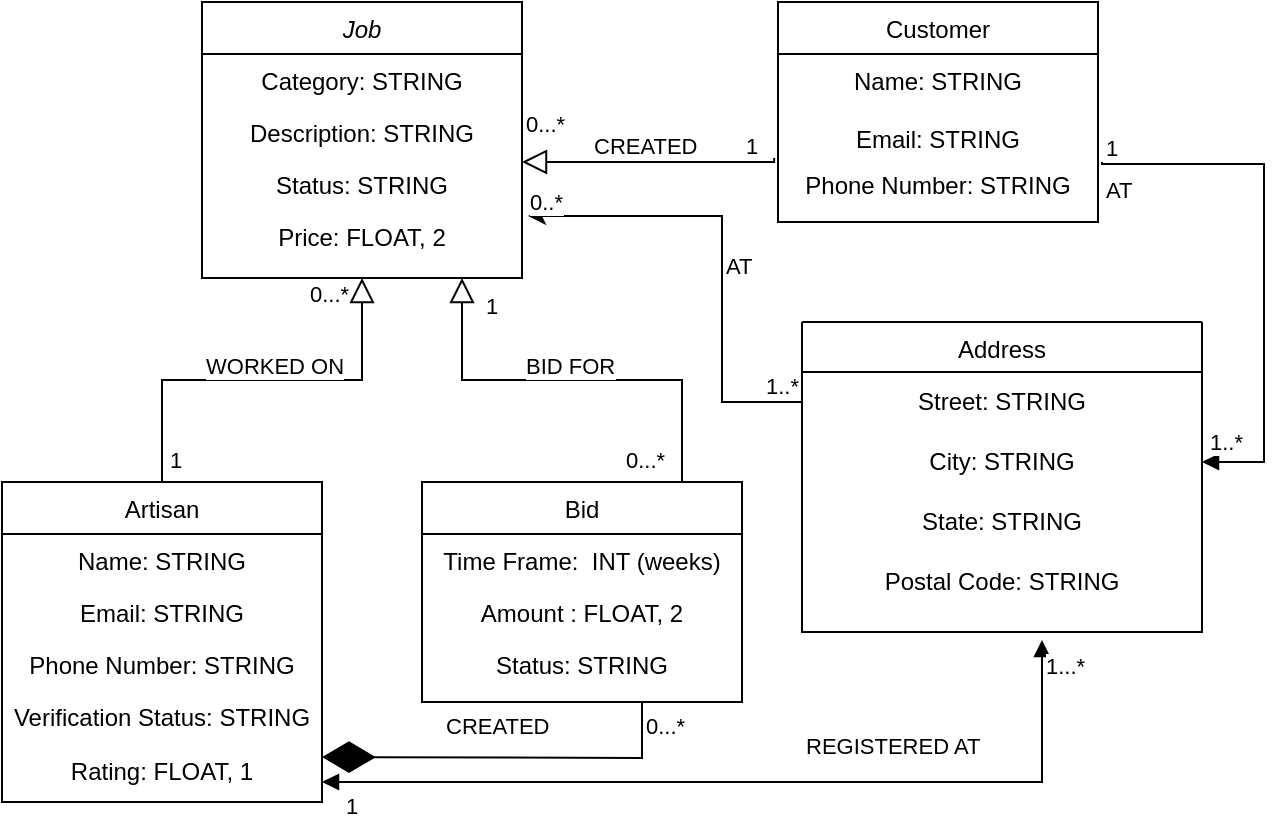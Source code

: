 <mxfile version="24.4.13" type="device">
  <diagram id="C5RBs43oDa-KdzZeNtuy" name="Page-1">
    <mxGraphModel dx="954" dy="674" grid="1" gridSize="10" guides="1" tooltips="1" connect="1" arrows="1" fold="1" page="1" pageScale="1" pageWidth="827" pageHeight="1169" math="0" shadow="0">
      <root>
        <mxCell id="WIyWlLk6GJQsqaUBKTNV-0" />
        <mxCell id="WIyWlLk6GJQsqaUBKTNV-1" parent="WIyWlLk6GJQsqaUBKTNV-0" />
        <mxCell id="zkfFHV4jXpPFQw0GAbJ--0" value="Job" style="swimlane;fontStyle=2;align=center;verticalAlign=top;childLayout=stackLayout;horizontal=1;startSize=26;horizontalStack=0;resizeParent=1;resizeLast=0;collapsible=1;marginBottom=0;rounded=0;shadow=0;strokeWidth=1;" parent="WIyWlLk6GJQsqaUBKTNV-1" vertex="1">
          <mxGeometry x="220" y="120" width="160" height="138" as="geometry">
            <mxRectangle x="230" y="140" width="160" height="26" as="alternateBounds" />
          </mxGeometry>
        </mxCell>
        <mxCell id="zkfFHV4jXpPFQw0GAbJ--1" value="Category: STRING" style="text;align=center;verticalAlign=top;spacingLeft=4;spacingRight=4;overflow=hidden;rotatable=0;points=[[0,0.5],[1,0.5]];portConstraint=eastwest;" parent="zkfFHV4jXpPFQw0GAbJ--0" vertex="1">
          <mxGeometry y="26" width="160" height="26" as="geometry" />
        </mxCell>
        <mxCell id="zkfFHV4jXpPFQw0GAbJ--2" value="Description: STRING" style="text;align=center;verticalAlign=top;spacingLeft=4;spacingRight=4;overflow=hidden;rotatable=0;points=[[0,0.5],[1,0.5]];portConstraint=eastwest;rounded=0;shadow=0;html=0;" parent="zkfFHV4jXpPFQw0GAbJ--0" vertex="1">
          <mxGeometry y="52" width="160" height="26" as="geometry" />
        </mxCell>
        <mxCell id="zkfFHV4jXpPFQw0GAbJ--3" value="Status: STRING" style="text;align=center;verticalAlign=top;spacingLeft=4;spacingRight=4;overflow=hidden;rotatable=0;points=[[0,0.5],[1,0.5]];portConstraint=eastwest;rounded=0;shadow=0;html=0;" parent="zkfFHV4jXpPFQw0GAbJ--0" vertex="1">
          <mxGeometry y="78" width="160" height="26" as="geometry" />
        </mxCell>
        <mxCell id="zkfFHV4jXpPFQw0GAbJ--5" value="Price: FLOAT, 2" style="text;align=center;verticalAlign=top;spacingLeft=4;spacingRight=4;overflow=hidden;rotatable=0;points=[[0,0.5],[1,0.5]];portConstraint=eastwest;" parent="zkfFHV4jXpPFQw0GAbJ--0" vertex="1">
          <mxGeometry y="104" width="160" height="26" as="geometry" />
        </mxCell>
        <mxCell id="zkfFHV4jXpPFQw0GAbJ--6" value="Artisan" style="swimlane;fontStyle=0;align=center;verticalAlign=top;childLayout=stackLayout;horizontal=1;startSize=26;horizontalStack=0;resizeParent=1;resizeLast=0;collapsible=1;marginBottom=0;rounded=0;shadow=0;strokeWidth=1;" parent="WIyWlLk6GJQsqaUBKTNV-1" vertex="1">
          <mxGeometry x="120" y="360" width="160" height="160" as="geometry">
            <mxRectangle x="130" y="380" width="160" height="26" as="alternateBounds" />
          </mxGeometry>
        </mxCell>
        <mxCell id="zkfFHV4jXpPFQw0GAbJ--7" value="Name: STRING" style="text;align=center;verticalAlign=top;spacingLeft=4;spacingRight=4;overflow=hidden;rotatable=0;points=[[0,0.5],[1,0.5]];portConstraint=eastwest;" parent="zkfFHV4jXpPFQw0GAbJ--6" vertex="1">
          <mxGeometry y="26" width="160" height="26" as="geometry" />
        </mxCell>
        <mxCell id="zkfFHV4jXpPFQw0GAbJ--8" value="Email: STRING" style="text;align=center;verticalAlign=top;spacingLeft=4;spacingRight=4;overflow=hidden;rotatable=0;points=[[0,0.5],[1,0.5]];portConstraint=eastwest;rounded=0;shadow=0;html=0;" parent="zkfFHV4jXpPFQw0GAbJ--6" vertex="1">
          <mxGeometry y="52" width="160" height="26" as="geometry" />
        </mxCell>
        <mxCell id="zkfFHV4jXpPFQw0GAbJ--10" value="Phone Number: STRING" style="text;align=center;verticalAlign=top;spacingLeft=4;spacingRight=4;overflow=hidden;rotatable=0;points=[[0,0.5],[1,0.5]];portConstraint=eastwest;fontStyle=0" parent="zkfFHV4jXpPFQw0GAbJ--6" vertex="1">
          <mxGeometry y="78" width="160" height="26" as="geometry" />
        </mxCell>
        <mxCell id="zkfFHV4jXpPFQw0GAbJ--11" value="Verification Status: STRING" style="text;align=center;verticalAlign=top;spacingLeft=4;spacingRight=4;overflow=hidden;rotatable=0;points=[[0,0.5],[1,0.5]];portConstraint=eastwest;" parent="zkfFHV4jXpPFQw0GAbJ--6" vertex="1">
          <mxGeometry y="104" width="160" height="26" as="geometry" />
        </mxCell>
        <mxCell id="n_k-JCew-Oqrw3-Wl20H-1" value="Rating: FLOAT, 1" style="text;html=1;align=center;verticalAlign=middle;whiteSpace=wrap;rounded=0;" parent="zkfFHV4jXpPFQw0GAbJ--6" vertex="1">
          <mxGeometry y="130" width="160" height="30" as="geometry" />
        </mxCell>
        <mxCell id="zkfFHV4jXpPFQw0GAbJ--12" value="" style="endArrow=block;endSize=10;endFill=0;shadow=0;strokeWidth=1;rounded=0;curved=0;edgeStyle=elbowEdgeStyle;elbow=vertical;" parent="WIyWlLk6GJQsqaUBKTNV-1" source="zkfFHV4jXpPFQw0GAbJ--6" target="zkfFHV4jXpPFQw0GAbJ--0" edge="1">
          <mxGeometry width="160" relative="1" as="geometry">
            <mxPoint x="200" y="203" as="sourcePoint" />
            <mxPoint x="200" y="203" as="targetPoint" />
          </mxGeometry>
        </mxCell>
        <mxCell id="zkfFHV4jXpPFQw0GAbJ--13" value="Bid" style="swimlane;fontStyle=0;align=center;verticalAlign=top;childLayout=stackLayout;horizontal=1;startSize=26;horizontalStack=0;resizeParent=1;resizeLast=0;collapsible=1;marginBottom=0;rounded=0;shadow=0;strokeWidth=1;" parent="WIyWlLk6GJQsqaUBKTNV-1" vertex="1">
          <mxGeometry x="330" y="360" width="160" height="110" as="geometry">
            <mxRectangle x="340" y="380" width="170" height="26" as="alternateBounds" />
          </mxGeometry>
        </mxCell>
        <mxCell id="zkfFHV4jXpPFQw0GAbJ--14" value="Time Frame:  INT (weeks)" style="text;align=center;verticalAlign=top;spacingLeft=4;spacingRight=4;overflow=hidden;rotatable=0;points=[[0,0.5],[1,0.5]];portConstraint=eastwest;" parent="zkfFHV4jXpPFQw0GAbJ--13" vertex="1">
          <mxGeometry y="26" width="160" height="26" as="geometry" />
        </mxCell>
        <mxCell id="n_k-JCew-Oqrw3-Wl20H-13" value="Amount : FLOAT, 2" style="text;align=center;verticalAlign=top;spacingLeft=4;spacingRight=4;overflow=hidden;rotatable=0;points=[[0,0.5],[1,0.5]];portConstraint=eastwest;" parent="zkfFHV4jXpPFQw0GAbJ--13" vertex="1">
          <mxGeometry y="52" width="160" height="26" as="geometry" />
        </mxCell>
        <mxCell id="n_k-JCew-Oqrw3-Wl20H-14" value="Status: STRING" style="text;align=center;verticalAlign=top;spacingLeft=4;spacingRight=4;overflow=hidden;rotatable=0;points=[[0,0.5],[1,0.5]];portConstraint=eastwest;" parent="zkfFHV4jXpPFQw0GAbJ--13" vertex="1">
          <mxGeometry y="78" width="160" height="26" as="geometry" />
        </mxCell>
        <mxCell id="zkfFHV4jXpPFQw0GAbJ--16" value="" style="endArrow=block;endSize=10;endFill=0;shadow=0;strokeWidth=1;rounded=0;curved=0;edgeStyle=elbowEdgeStyle;elbow=vertical;" parent="WIyWlLk6GJQsqaUBKTNV-1" edge="1">
          <mxGeometry width="160" relative="1" as="geometry">
            <mxPoint x="460" y="360" as="sourcePoint" />
            <mxPoint x="350" y="258" as="targetPoint" />
          </mxGeometry>
        </mxCell>
        <mxCell id="zkfFHV4jXpPFQw0GAbJ--17" value="Customer" style="swimlane;fontStyle=0;align=center;verticalAlign=top;childLayout=stackLayout;horizontal=1;startSize=26;horizontalStack=0;resizeParent=1;resizeLast=0;collapsible=1;marginBottom=0;rounded=0;shadow=0;strokeWidth=1;" parent="WIyWlLk6GJQsqaUBKTNV-1" vertex="1">
          <mxGeometry x="508" y="120" width="160" height="110" as="geometry">
            <mxRectangle x="550" y="140" width="160" height="26" as="alternateBounds" />
          </mxGeometry>
        </mxCell>
        <mxCell id="zkfFHV4jXpPFQw0GAbJ--18" value="Name: STRING&#xa;" style="text;align=center;verticalAlign=top;spacingLeft=4;spacingRight=4;overflow=hidden;rotatable=0;points=[[0,0.5],[1,0.5]];portConstraint=eastwest;" parent="zkfFHV4jXpPFQw0GAbJ--17" vertex="1">
          <mxGeometry y="26" width="160" height="26" as="geometry" />
        </mxCell>
        <mxCell id="n_k-JCew-Oqrw3-Wl20H-45" value="Email: STRING" style="text;align=center;verticalAlign=bottom;spacingLeft=4;spacingRight=4;overflow=hidden;rotatable=0;points=[[0,0.5],[1,0.5]];portConstraint=eastwest;rounded=0;shadow=0;html=0;" parent="zkfFHV4jXpPFQw0GAbJ--17" vertex="1">
          <mxGeometry y="52" width="160" height="26" as="geometry" />
        </mxCell>
        <mxCell id="zkfFHV4jXpPFQw0GAbJ--20" value="Phone Number: STRING" style="text;align=center;verticalAlign=top;spacingLeft=4;spacingRight=4;overflow=hidden;rotatable=0;points=[[0,0.5],[1,0.5]];portConstraint=eastwest;rounded=0;shadow=0;html=0;" parent="zkfFHV4jXpPFQw0GAbJ--17" vertex="1">
          <mxGeometry y="78" width="160" height="26" as="geometry" />
        </mxCell>
        <mxCell id="n_k-JCew-Oqrw3-Wl20H-5" value="" style="swimlane;startSize=0;" parent="WIyWlLk6GJQsqaUBKTNV-1" vertex="1">
          <mxGeometry x="520" y="280" width="200" height="155" as="geometry" />
        </mxCell>
        <mxCell id="n_k-JCew-Oqrw3-Wl20H-8" value="Address" style="text;html=1;align=center;verticalAlign=middle;whiteSpace=wrap;rounded=0;" parent="n_k-JCew-Oqrw3-Wl20H-5" vertex="1">
          <mxGeometry x="70" y="-1" width="60" height="30" as="geometry" />
        </mxCell>
        <mxCell id="n_k-JCew-Oqrw3-Wl20H-9" value="Street: STRING" style="text;html=1;align=center;verticalAlign=middle;whiteSpace=wrap;rounded=0;" parent="n_k-JCew-Oqrw3-Wl20H-5" vertex="1">
          <mxGeometry y="25" width="200" height="30" as="geometry" />
        </mxCell>
        <mxCell id="n_k-JCew-Oqrw3-Wl20H-10" value="City: STRING" style="text;html=1;align=center;verticalAlign=middle;whiteSpace=wrap;rounded=0;" parent="n_k-JCew-Oqrw3-Wl20H-5" vertex="1">
          <mxGeometry y="55" width="200" height="30" as="geometry" />
        </mxCell>
        <mxCell id="n_k-JCew-Oqrw3-Wl20H-11" value="State: STRING" style="text;html=1;align=center;verticalAlign=middle;whiteSpace=wrap;rounded=0;" parent="n_k-JCew-Oqrw3-Wl20H-5" vertex="1">
          <mxGeometry y="85" width="200" height="30" as="geometry" />
        </mxCell>
        <mxCell id="n_k-JCew-Oqrw3-Wl20H-12" value="Postal Code: STRING" style="text;html=1;align=center;verticalAlign=middle;whiteSpace=wrap;rounded=0;" parent="n_k-JCew-Oqrw3-Wl20H-5" vertex="1">
          <mxGeometry y="115" width="200" height="30" as="geometry" />
        </mxCell>
        <mxCell id="n_k-JCew-Oqrw3-Wl20H-7" value="" style="endArrow=none;html=1;rounded=0;entryX=1;entryY=0;entryDx=0;entryDy=0;exitX=0;exitY=0;exitDx=0;exitDy=0;" parent="n_k-JCew-Oqrw3-Wl20H-5" source="n_k-JCew-Oqrw3-Wl20H-9" target="n_k-JCew-Oqrw3-Wl20H-9" edge="1">
          <mxGeometry width="50" height="50" relative="1" as="geometry">
            <mxPoint x="-140" y="55" as="sourcePoint" />
            <mxPoint x="-90" y="5" as="targetPoint" />
            <Array as="points">
              <mxPoint x="100" y="25" />
            </Array>
          </mxGeometry>
        </mxCell>
        <mxCell id="n_k-JCew-Oqrw3-Wl20H-29" value="" style="endArrow=diamondThin;endFill=1;endSize=24;html=1;rounded=0;entryX=1;entryY=0.25;entryDx=0;entryDy=0;" parent="WIyWlLk6GJQsqaUBKTNV-1" target="n_k-JCew-Oqrw3-Wl20H-1" edge="1">
          <mxGeometry width="160" relative="1" as="geometry">
            <mxPoint x="440" y="470" as="sourcePoint" />
            <mxPoint x="498" y="550" as="targetPoint" />
            <Array as="points">
              <mxPoint x="440" y="498" />
            </Array>
          </mxGeometry>
        </mxCell>
        <mxCell id="n_k-JCew-Oqrw3-Wl20H-30" value="" style="endArrow=block;startArrow=block;endFill=1;startFill=1;html=1;rounded=0;" parent="WIyWlLk6GJQsqaUBKTNV-1" edge="1">
          <mxGeometry width="160" relative="1" as="geometry">
            <mxPoint x="280" y="510" as="sourcePoint" />
            <mxPoint x="640" y="439" as="targetPoint" />
            <Array as="points">
              <mxPoint x="640" y="510" />
            </Array>
          </mxGeometry>
        </mxCell>
        <mxCell id="n_k-JCew-Oqrw3-Wl20H-31" value="AT" style="endArrow=block;endFill=1;html=1;edgeStyle=orthogonalEdgeStyle;align=left;verticalAlign=top;rounded=0;entryX=1;entryY=0.5;entryDx=0;entryDy=0;" parent="WIyWlLk6GJQsqaUBKTNV-1" target="n_k-JCew-Oqrw3-Wl20H-10" edge="1">
          <mxGeometry x="-1" relative="1" as="geometry">
            <mxPoint x="670" y="201" as="sourcePoint" />
            <mxPoint x="750" y="350" as="targetPoint" />
            <Array as="points">
              <mxPoint x="670" y="200" />
              <mxPoint x="670" y="201" />
              <mxPoint x="751" y="201" />
              <mxPoint x="751" y="350" />
            </Array>
          </mxGeometry>
        </mxCell>
        <mxCell id="n_k-JCew-Oqrw3-Wl20H-32" value="1" style="edgeLabel;resizable=0;html=1;align=left;verticalAlign=bottom;" parent="n_k-JCew-Oqrw3-Wl20H-31" connectable="0" vertex="1">
          <mxGeometry x="-1" relative="1" as="geometry" />
        </mxCell>
        <mxCell id="n_k-JCew-Oqrw3-Wl20H-33" value="1..*" style="edgeLabel;resizable=0;html=1;align=left;verticalAlign=bottom;" parent="WIyWlLk6GJQsqaUBKTNV-1" connectable="0" vertex="1">
          <mxGeometry x="720" y="350" as="geometry">
            <mxPoint x="2" y="-2" as="offset" />
          </mxGeometry>
        </mxCell>
        <mxCell id="n_k-JCew-Oqrw3-Wl20H-34" value="0...*" style="edgeLabel;resizable=0;html=1;align=left;verticalAlign=bottom;" parent="WIyWlLk6GJQsqaUBKTNV-1" connectable="0" vertex="1">
          <mxGeometry x="380" y="189" as="geometry" />
        </mxCell>
        <mxCell id="n_k-JCew-Oqrw3-Wl20H-35" value="0...*" style="edgeLabel;resizable=0;html=1;align=left;verticalAlign=bottom;" parent="WIyWlLk6GJQsqaUBKTNV-1" connectable="0" vertex="1">
          <mxGeometry x="440" y="490" as="geometry" />
        </mxCell>
        <mxCell id="n_k-JCew-Oqrw3-Wl20H-36" value="1...*" style="edgeLabel;resizable=0;html=1;align=left;verticalAlign=bottom;" parent="WIyWlLk6GJQsqaUBKTNV-1" connectable="0" vertex="1">
          <mxGeometry x="640" y="460" as="geometry" />
        </mxCell>
        <mxCell id="n_k-JCew-Oqrw3-Wl20H-37" value="1" style="edgeLabel;resizable=0;html=1;align=left;verticalAlign=bottom;" parent="WIyWlLk6GJQsqaUBKTNV-1" connectable="0" vertex="1">
          <mxGeometry x="290" y="530" as="geometry" />
        </mxCell>
        <mxCell id="n_k-JCew-Oqrw3-Wl20H-44" value="" style="endArrow=block;endSize=10;endFill=0;shadow=0;strokeWidth=1;rounded=0;curved=0;edgeStyle=elbowEdgeStyle;elbow=vertical;exitX=-0.012;exitY=0;exitDx=0;exitDy=0;exitPerimeter=0;" parent="WIyWlLk6GJQsqaUBKTNV-1" source="zkfFHV4jXpPFQw0GAbJ--20" edge="1">
          <mxGeometry width="160" relative="1" as="geometry">
            <mxPoint x="440" y="150" as="sourcePoint" />
            <mxPoint x="380" y="200" as="targetPoint" />
            <Array as="points">
              <mxPoint x="470" y="200" />
            </Array>
          </mxGeometry>
        </mxCell>
        <mxCell id="n_k-JCew-Oqrw3-Wl20H-46" value="1..*" style="edgeLabel;resizable=0;html=1;align=left;verticalAlign=bottom;" parent="WIyWlLk6GJQsqaUBKTNV-1" connectable="0" vertex="1">
          <mxGeometry x="500" y="320" as="geometry" />
        </mxCell>
        <mxCell id="n_k-JCew-Oqrw3-Wl20H-47" value="0...*" style="edgeLabel;resizable=0;html=1;align=left;verticalAlign=bottom;" parent="WIyWlLk6GJQsqaUBKTNV-1" connectable="0" vertex="1">
          <mxGeometry x="430" y="357.5" as="geometry" />
        </mxCell>
        <mxCell id="n_k-JCew-Oqrw3-Wl20H-48" value="1" style="edgeLabel;resizable=0;html=1;align=left;verticalAlign=bottom;" parent="WIyWlLk6GJQsqaUBKTNV-1" connectable="0" vertex="1">
          <mxGeometry x="360" y="280" as="geometry" />
        </mxCell>
        <mxCell id="n_k-JCew-Oqrw3-Wl20H-49" value="0...*" style="edgeLabel;resizable=0;html=1;align=left;verticalAlign=bottom;" parent="WIyWlLk6GJQsqaUBKTNV-1" connectable="0" vertex="1">
          <mxGeometry x="420" y="190" as="geometry">
            <mxPoint x="-148" y="84" as="offset" />
          </mxGeometry>
        </mxCell>
        <mxCell id="n_k-JCew-Oqrw3-Wl20H-50" value="1" style="edgeLabel;resizable=0;html=1;align=left;verticalAlign=bottom;" parent="WIyWlLk6GJQsqaUBKTNV-1" connectable="0" vertex="1">
          <mxGeometry x="430" y="200" as="geometry">
            <mxPoint x="-228" y="157" as="offset" />
          </mxGeometry>
        </mxCell>
        <mxCell id="n_k-JCew-Oqrw3-Wl20H-52" value="CREATED" style="edgeLabel;resizable=0;html=1;align=left;verticalAlign=bottom;" parent="WIyWlLk6GJQsqaUBKTNV-1" connectable="0" vertex="1">
          <mxGeometry x="414" y="200" as="geometry" />
        </mxCell>
        <mxCell id="n_k-JCew-Oqrw3-Wl20H-53" value="BID FOR" style="edgeLabel;resizable=0;html=1;align=left;verticalAlign=bottom;" parent="WIyWlLk6GJQsqaUBKTNV-1" connectable="0" vertex="1">
          <mxGeometry x="380" y="310" as="geometry" />
        </mxCell>
        <mxCell id="n_k-JCew-Oqrw3-Wl20H-54" value="WORKED ON" style="edgeLabel;resizable=0;html=1;align=left;verticalAlign=bottom;" parent="WIyWlLk6GJQsqaUBKTNV-1" connectable="0" vertex="1">
          <mxGeometry x="220" y="310" as="geometry" />
        </mxCell>
        <mxCell id="n_k-JCew-Oqrw3-Wl20H-55" value="CREATED" style="edgeLabel;resizable=0;html=1;align=left;verticalAlign=bottom;" parent="WIyWlLk6GJQsqaUBKTNV-1" connectable="0" vertex="1">
          <mxGeometry x="340" y="490" as="geometry" />
        </mxCell>
        <mxCell id="n_k-JCew-Oqrw3-Wl20H-56" value="REGISTERED AT" style="edgeLabel;resizable=0;html=1;align=left;verticalAlign=bottom;" parent="WIyWlLk6GJQsqaUBKTNV-1" connectable="0" vertex="1">
          <mxGeometry x="520" y="500" as="geometry" />
        </mxCell>
        <mxCell id="0pUpnvry4fggcDZLLsoI-2" style="edgeStyle=orthogonalEdgeStyle;rounded=0;orthogonalLoop=1;jettySize=auto;html=1;exitX=0;exitY=0.5;exitDx=0;exitDy=0;entryX=1.019;entryY=0.115;entryDx=0;entryDy=0;entryPerimeter=0;" edge="1" parent="WIyWlLk6GJQsqaUBKTNV-1" source="n_k-JCew-Oqrw3-Wl20H-9" target="zkfFHV4jXpPFQw0GAbJ--5">
          <mxGeometry relative="1" as="geometry">
            <Array as="points">
              <mxPoint x="480" y="320" />
              <mxPoint x="480" y="227" />
            </Array>
          </mxGeometry>
        </mxCell>
        <mxCell id="0pUpnvry4fggcDZLLsoI-3" value="1" style="edgeLabel;resizable=0;html=1;align=left;verticalAlign=bottom;" connectable="0" vertex="1" parent="WIyWlLk6GJQsqaUBKTNV-1">
          <mxGeometry x="490" y="200" as="geometry" />
        </mxCell>
        <mxCell id="0pUpnvry4fggcDZLLsoI-4" value="0..*" style="edgeLabel;resizable=0;html=1;align=left;verticalAlign=bottom;" connectable="0" vertex="1" parent="WIyWlLk6GJQsqaUBKTNV-1">
          <mxGeometry x="500" y="210" as="geometry">
            <mxPoint x="-118" y="18" as="offset" />
          </mxGeometry>
        </mxCell>
        <mxCell id="0pUpnvry4fggcDZLLsoI-5" value="AT" style="edgeLabel;resizable=0;html=1;align=left;verticalAlign=bottom;" connectable="0" vertex="1" parent="WIyWlLk6GJQsqaUBKTNV-1">
          <mxGeometry x="480" y="260" as="geometry" />
        </mxCell>
      </root>
    </mxGraphModel>
  </diagram>
</mxfile>
